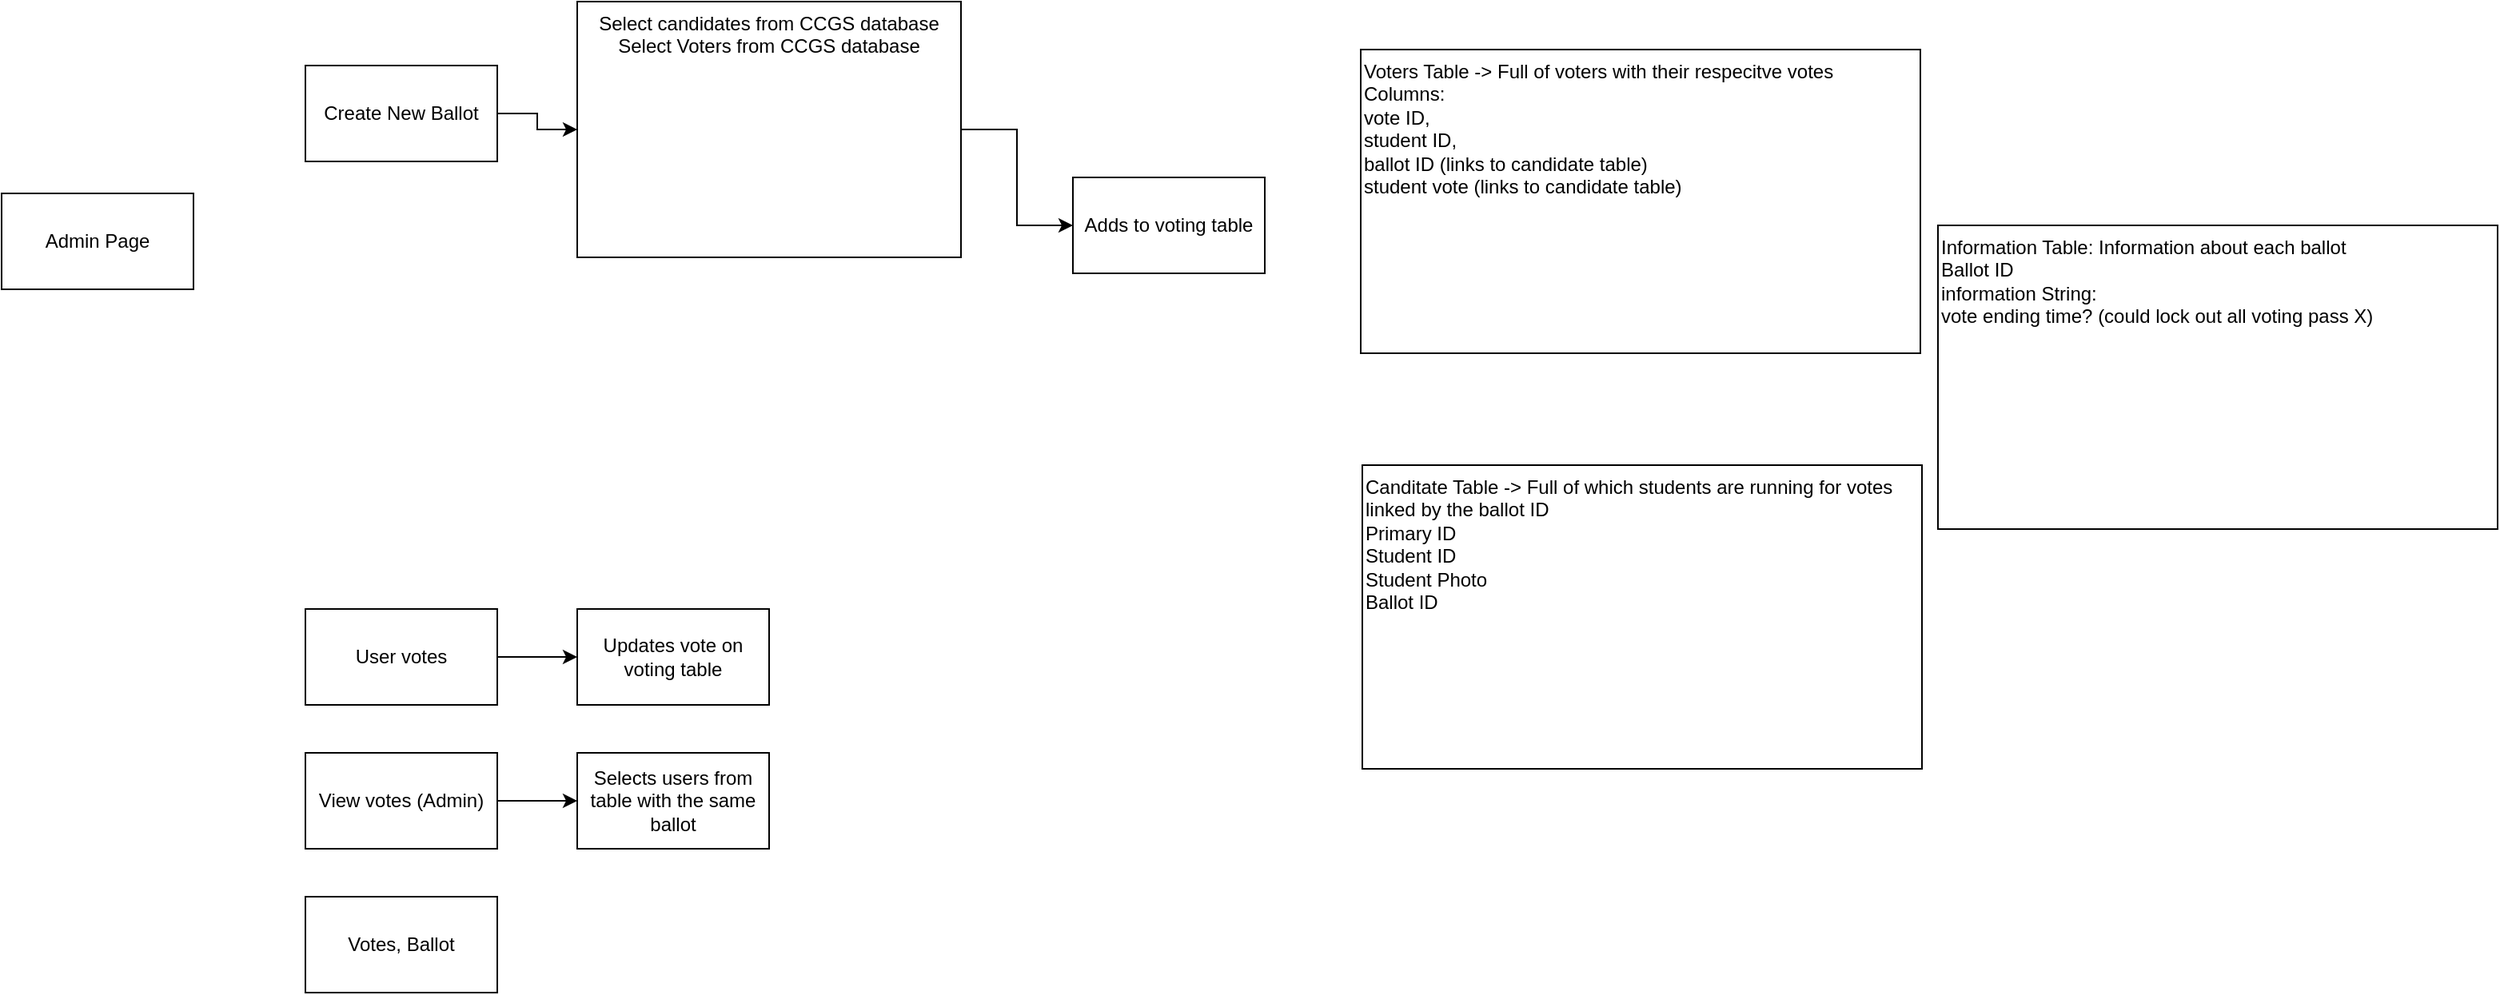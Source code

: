 <mxfile version="16.4.5" type="github">
  <diagram id="nPuw7iouVHRQGObLnJuk" name="Page-1">
    <mxGraphModel dx="1431" dy="1020" grid="1" gridSize="10" guides="1" tooltips="1" connect="1" arrows="1" fold="1" page="1" pageScale="1" pageWidth="850" pageHeight="1100" math="0" shadow="0">
      <root>
        <mxCell id="0" />
        <mxCell id="1" parent="0" />
        <mxCell id="_xX3SB-1ansTAkctIHgU-2" value="Admin Page" style="rounded=0;whiteSpace=wrap;html=1;" vertex="1" parent="1">
          <mxGeometry x="130" y="160" width="120" height="60" as="geometry" />
        </mxCell>
        <mxCell id="_xX3SB-1ansTAkctIHgU-21" style="edgeStyle=orthogonalEdgeStyle;rounded=0;orthogonalLoop=1;jettySize=auto;html=1;entryX=0;entryY=0.5;entryDx=0;entryDy=0;" edge="1" parent="1" source="_xX3SB-1ansTAkctIHgU-3" target="_xX3SB-1ansTAkctIHgU-4">
          <mxGeometry relative="1" as="geometry" />
        </mxCell>
        <mxCell id="_xX3SB-1ansTAkctIHgU-3" value="Create New Ballot" style="rounded=0;whiteSpace=wrap;html=1;" vertex="1" parent="1">
          <mxGeometry x="320" y="80" width="120" height="60" as="geometry" />
        </mxCell>
        <mxCell id="_xX3SB-1ansTAkctIHgU-7" style="edgeStyle=orthogonalEdgeStyle;rounded=0;orthogonalLoop=1;jettySize=auto;html=1;entryX=0;entryY=0.5;entryDx=0;entryDy=0;" edge="1" parent="1" source="_xX3SB-1ansTAkctIHgU-4" target="_xX3SB-1ansTAkctIHgU-6">
          <mxGeometry relative="1" as="geometry" />
        </mxCell>
        <mxCell id="_xX3SB-1ansTAkctIHgU-4" value="Select candidates from CCGS database&lt;br&gt;Select Voters from CCGS database&lt;br&gt;" style="rounded=0;whiteSpace=wrap;html=1;verticalAlign=top;" vertex="1" parent="1">
          <mxGeometry x="490" y="40" width="240" height="160" as="geometry" />
        </mxCell>
        <mxCell id="_xX3SB-1ansTAkctIHgU-6" value="Adds to voting table" style="rounded=0;whiteSpace=wrap;html=1;" vertex="1" parent="1">
          <mxGeometry x="800" y="150" width="120" height="60" as="geometry" />
        </mxCell>
        <mxCell id="_xX3SB-1ansTAkctIHgU-8" value="Voters Table -&amp;gt; Full of voters with their respecitve votes&lt;br&gt;Columns:&lt;br&gt;vote ID,&lt;br&gt;student ID,&lt;br&gt;ballot ID (links to candidate table)&lt;br&gt;student vote (links to candidate table)" style="rounded=0;whiteSpace=wrap;html=1;align=left;horizontal=1;verticalAlign=top;" vertex="1" parent="1">
          <mxGeometry x="980" y="70" width="350" height="190" as="geometry" />
        </mxCell>
        <mxCell id="_xX3SB-1ansTAkctIHgU-12" style="edgeStyle=orthogonalEdgeStyle;rounded=0;orthogonalLoop=1;jettySize=auto;html=1;" edge="1" parent="1" target="_xX3SB-1ansTAkctIHgU-11">
          <mxGeometry relative="1" as="geometry">
            <mxPoint x="441" y="220" as="sourcePoint" />
          </mxGeometry>
        </mxCell>
        <mxCell id="_xX3SB-1ansTAkctIHgU-15" style="edgeStyle=orthogonalEdgeStyle;rounded=0;orthogonalLoop=1;jettySize=auto;html=1;" edge="1" parent="1" source="_xX3SB-1ansTAkctIHgU-13" target="_xX3SB-1ansTAkctIHgU-14">
          <mxGeometry relative="1" as="geometry" />
        </mxCell>
        <mxCell id="_xX3SB-1ansTAkctIHgU-13" value="View votes (Admin)" style="rounded=0;whiteSpace=wrap;html=1;" vertex="1" parent="1">
          <mxGeometry x="320" y="510" width="120" height="60" as="geometry" />
        </mxCell>
        <mxCell id="_xX3SB-1ansTAkctIHgU-14" value="Selects users from table with the same ballot" style="rounded=0;whiteSpace=wrap;html=1;" vertex="1" parent="1">
          <mxGeometry x="490" y="510" width="120" height="60" as="geometry" />
        </mxCell>
        <mxCell id="_xX3SB-1ansTAkctIHgU-19" style="edgeStyle=orthogonalEdgeStyle;rounded=0;orthogonalLoop=1;jettySize=auto;html=1;entryX=0;entryY=0.5;entryDx=0;entryDy=0;" edge="1" parent="1" source="_xX3SB-1ansTAkctIHgU-16" target="_xX3SB-1ansTAkctIHgU-17">
          <mxGeometry relative="1" as="geometry" />
        </mxCell>
        <mxCell id="_xX3SB-1ansTAkctIHgU-16" value="User votes" style="rounded=0;whiteSpace=wrap;html=1;" vertex="1" parent="1">
          <mxGeometry x="320" y="420" width="120" height="60" as="geometry" />
        </mxCell>
        <mxCell id="_xX3SB-1ansTAkctIHgU-17" value="Updates vote on voting table" style="rounded=0;whiteSpace=wrap;html=1;" vertex="1" parent="1">
          <mxGeometry x="490" y="420" width="120" height="60" as="geometry" />
        </mxCell>
        <mxCell id="_xX3SB-1ansTAkctIHgU-18" value="Votes, Ballot" style="rounded=0;whiteSpace=wrap;html=1;" vertex="1" parent="1">
          <mxGeometry x="320" y="600" width="120" height="60" as="geometry" />
        </mxCell>
        <mxCell id="_xX3SB-1ansTAkctIHgU-20" value="Canditate Table -&amp;gt; Full of which students are running for votes linked by the ballot ID&lt;br&gt;Primary ID&lt;br&gt;Student ID&lt;br&gt;Student Photo&lt;br&gt;Ballot ID" style="rounded=0;whiteSpace=wrap;html=1;align=left;horizontal=1;verticalAlign=top;" vertex="1" parent="1">
          <mxGeometry x="981" y="330" width="350" height="190" as="geometry" />
        </mxCell>
        <mxCell id="_xX3SB-1ansTAkctIHgU-23" value="Information Table: Information about each ballot&lt;br&gt;Ballot ID&lt;br&gt;information String:&lt;br&gt;vote ending time? (could lock out all voting pass X)&lt;br&gt;" style="rounded=0;whiteSpace=wrap;html=1;align=left;horizontal=1;verticalAlign=top;" vertex="1" parent="1">
          <mxGeometry x="1341" y="180" width="350" height="190" as="geometry" />
        </mxCell>
      </root>
    </mxGraphModel>
  </diagram>
</mxfile>
